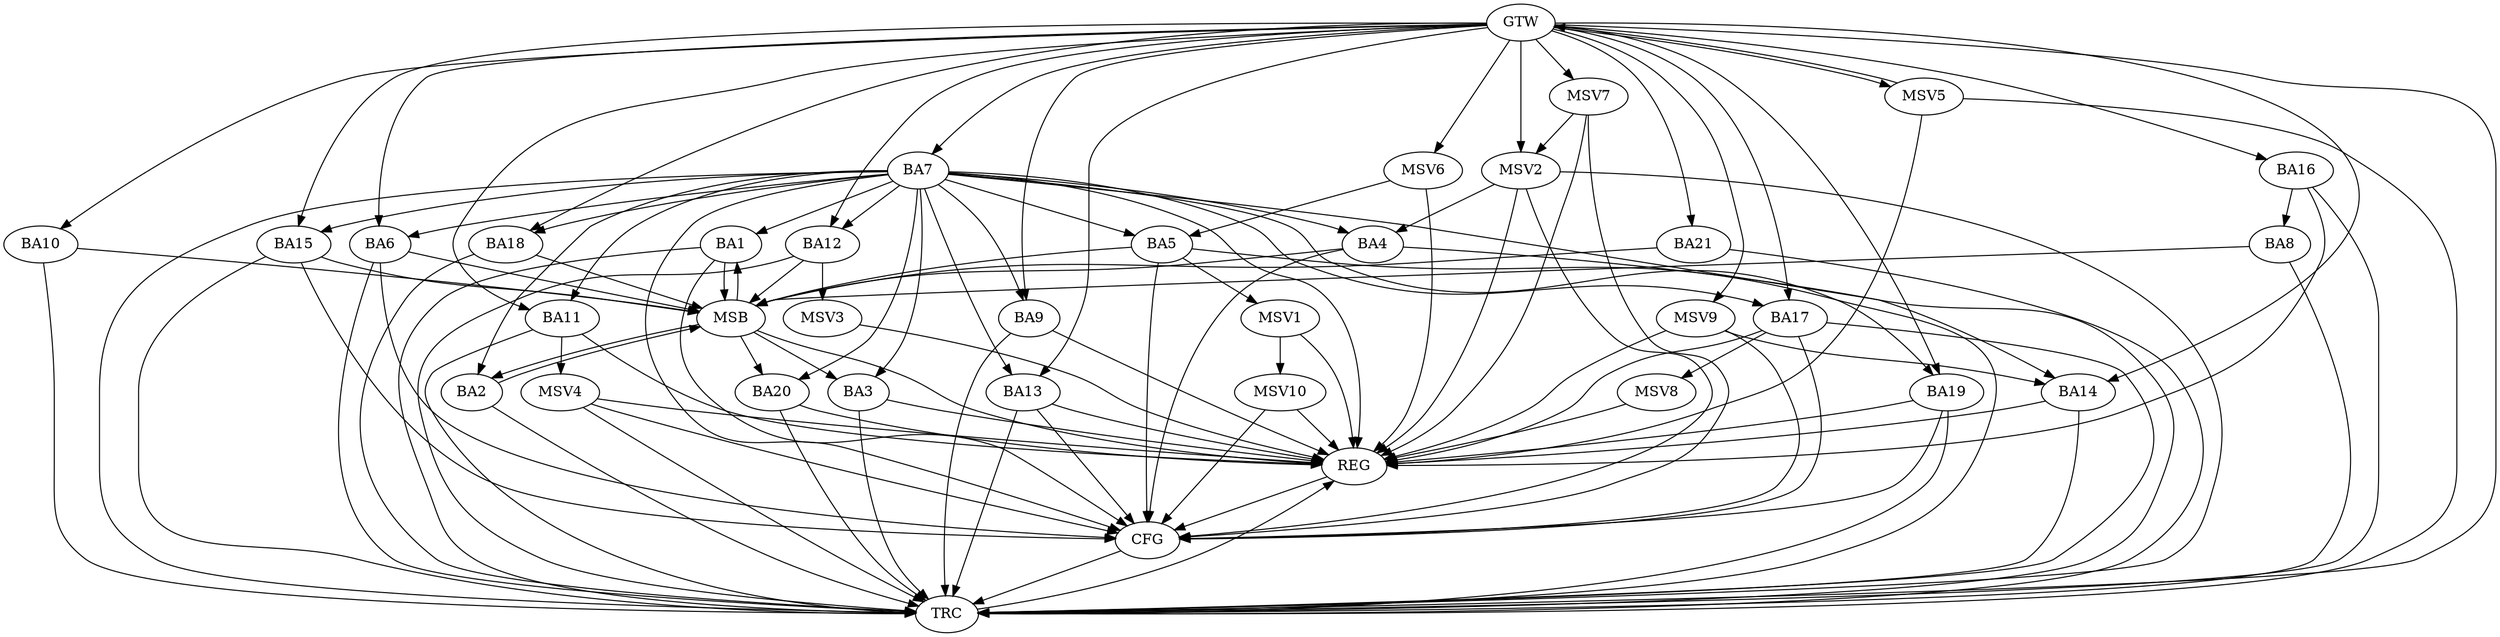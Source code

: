 strict digraph G {
  BA1 [ label="BA1" ];
  BA2 [ label="BA2" ];
  BA3 [ label="BA3" ];
  BA4 [ label="BA4" ];
  BA5 [ label="BA5" ];
  BA6 [ label="BA6" ];
  BA7 [ label="BA7" ];
  BA8 [ label="BA8" ];
  BA9 [ label="BA9" ];
  BA10 [ label="BA10" ];
  BA11 [ label="BA11" ];
  BA12 [ label="BA12" ];
  BA13 [ label="BA13" ];
  BA14 [ label="BA14" ];
  BA15 [ label="BA15" ];
  BA16 [ label="BA16" ];
  BA17 [ label="BA17" ];
  BA18 [ label="BA18" ];
  BA19 [ label="BA19" ];
  BA20 [ label="BA20" ];
  BA21 [ label="BA21" ];
  GTW [ label="GTW" ];
  REG [ label="REG" ];
  MSB [ label="MSB" ];
  CFG [ label="CFG" ];
  TRC [ label="TRC" ];
  MSV1 [ label="MSV1" ];
  MSV2 [ label="MSV2" ];
  MSV3 [ label="MSV3" ];
  MSV4 [ label="MSV4" ];
  MSV5 [ label="MSV5" ];
  MSV6 [ label="MSV6" ];
  MSV7 [ label="MSV7" ];
  MSV8 [ label="MSV8" ];
  MSV9 [ label="MSV9" ];
  MSV10 [ label="MSV10" ];
  BA7 -> BA4;
  BA16 -> BA8;
  GTW -> BA6;
  GTW -> BA7;
  GTW -> BA9;
  GTW -> BA10;
  GTW -> BA11;
  GTW -> BA12;
  GTW -> BA13;
  GTW -> BA14;
  GTW -> BA15;
  GTW -> BA16;
  GTW -> BA17;
  GTW -> BA18;
  GTW -> BA19;
  GTW -> BA21;
  BA3 -> REG;
  BA7 -> REG;
  BA9 -> REG;
  BA11 -> REG;
  BA13 -> REG;
  BA14 -> REG;
  BA16 -> REG;
  BA17 -> REG;
  BA19 -> REG;
  BA20 -> REG;
  BA1 -> MSB;
  MSB -> BA2;
  MSB -> REG;
  BA2 -> MSB;
  MSB -> BA1;
  BA4 -> MSB;
  MSB -> BA3;
  BA5 -> MSB;
  BA6 -> MSB;
  BA8 -> MSB;
  BA10 -> MSB;
  BA12 -> MSB;
  BA15 -> MSB;
  BA18 -> MSB;
  BA21 -> MSB;
  MSB -> BA20;
  BA13 -> CFG;
  BA4 -> CFG;
  BA1 -> CFG;
  BA17 -> CFG;
  BA6 -> CFG;
  BA7 -> CFG;
  BA19 -> CFG;
  BA5 -> CFG;
  BA15 -> CFG;
  REG -> CFG;
  BA1 -> TRC;
  BA2 -> TRC;
  BA3 -> TRC;
  BA4 -> TRC;
  BA5 -> TRC;
  BA6 -> TRC;
  BA7 -> TRC;
  BA8 -> TRC;
  BA9 -> TRC;
  BA10 -> TRC;
  BA11 -> TRC;
  BA12 -> TRC;
  BA13 -> TRC;
  BA14 -> TRC;
  BA15 -> TRC;
  BA16 -> TRC;
  BA17 -> TRC;
  BA18 -> TRC;
  BA19 -> TRC;
  BA20 -> TRC;
  BA21 -> TRC;
  GTW -> TRC;
  CFG -> TRC;
  TRC -> REG;
  BA7 -> BA2;
  BA7 -> BA14;
  BA7 -> BA6;
  BA7 -> BA15;
  BA7 -> BA3;
  BA7 -> BA19;
  BA7 -> BA9;
  BA7 -> BA1;
  BA7 -> BA11;
  BA7 -> BA18;
  BA7 -> BA5;
  BA7 -> BA17;
  BA7 -> BA12;
  BA7 -> BA20;
  BA7 -> BA13;
  BA5 -> MSV1;
  MSV1 -> REG;
  MSV2 -> BA4;
  GTW -> MSV2;
  MSV2 -> REG;
  MSV2 -> TRC;
  MSV2 -> CFG;
  BA12 -> MSV3;
  MSV3 -> REG;
  BA11 -> MSV4;
  MSV4 -> REG;
  MSV4 -> TRC;
  MSV4 -> CFG;
  MSV5 -> GTW;
  GTW -> MSV5;
  MSV5 -> REG;
  MSV5 -> TRC;
  MSV6 -> BA5;
  GTW -> MSV6;
  MSV6 -> REG;
  MSV7 -> MSV2;
  GTW -> MSV7;
  MSV7 -> REG;
  MSV7 -> CFG;
  BA17 -> MSV8;
  MSV8 -> REG;
  MSV9 -> BA14;
  GTW -> MSV9;
  MSV9 -> REG;
  MSV9 -> CFG;
  MSV1 -> MSV10;
  MSV10 -> REG;
  MSV10 -> CFG;
}
